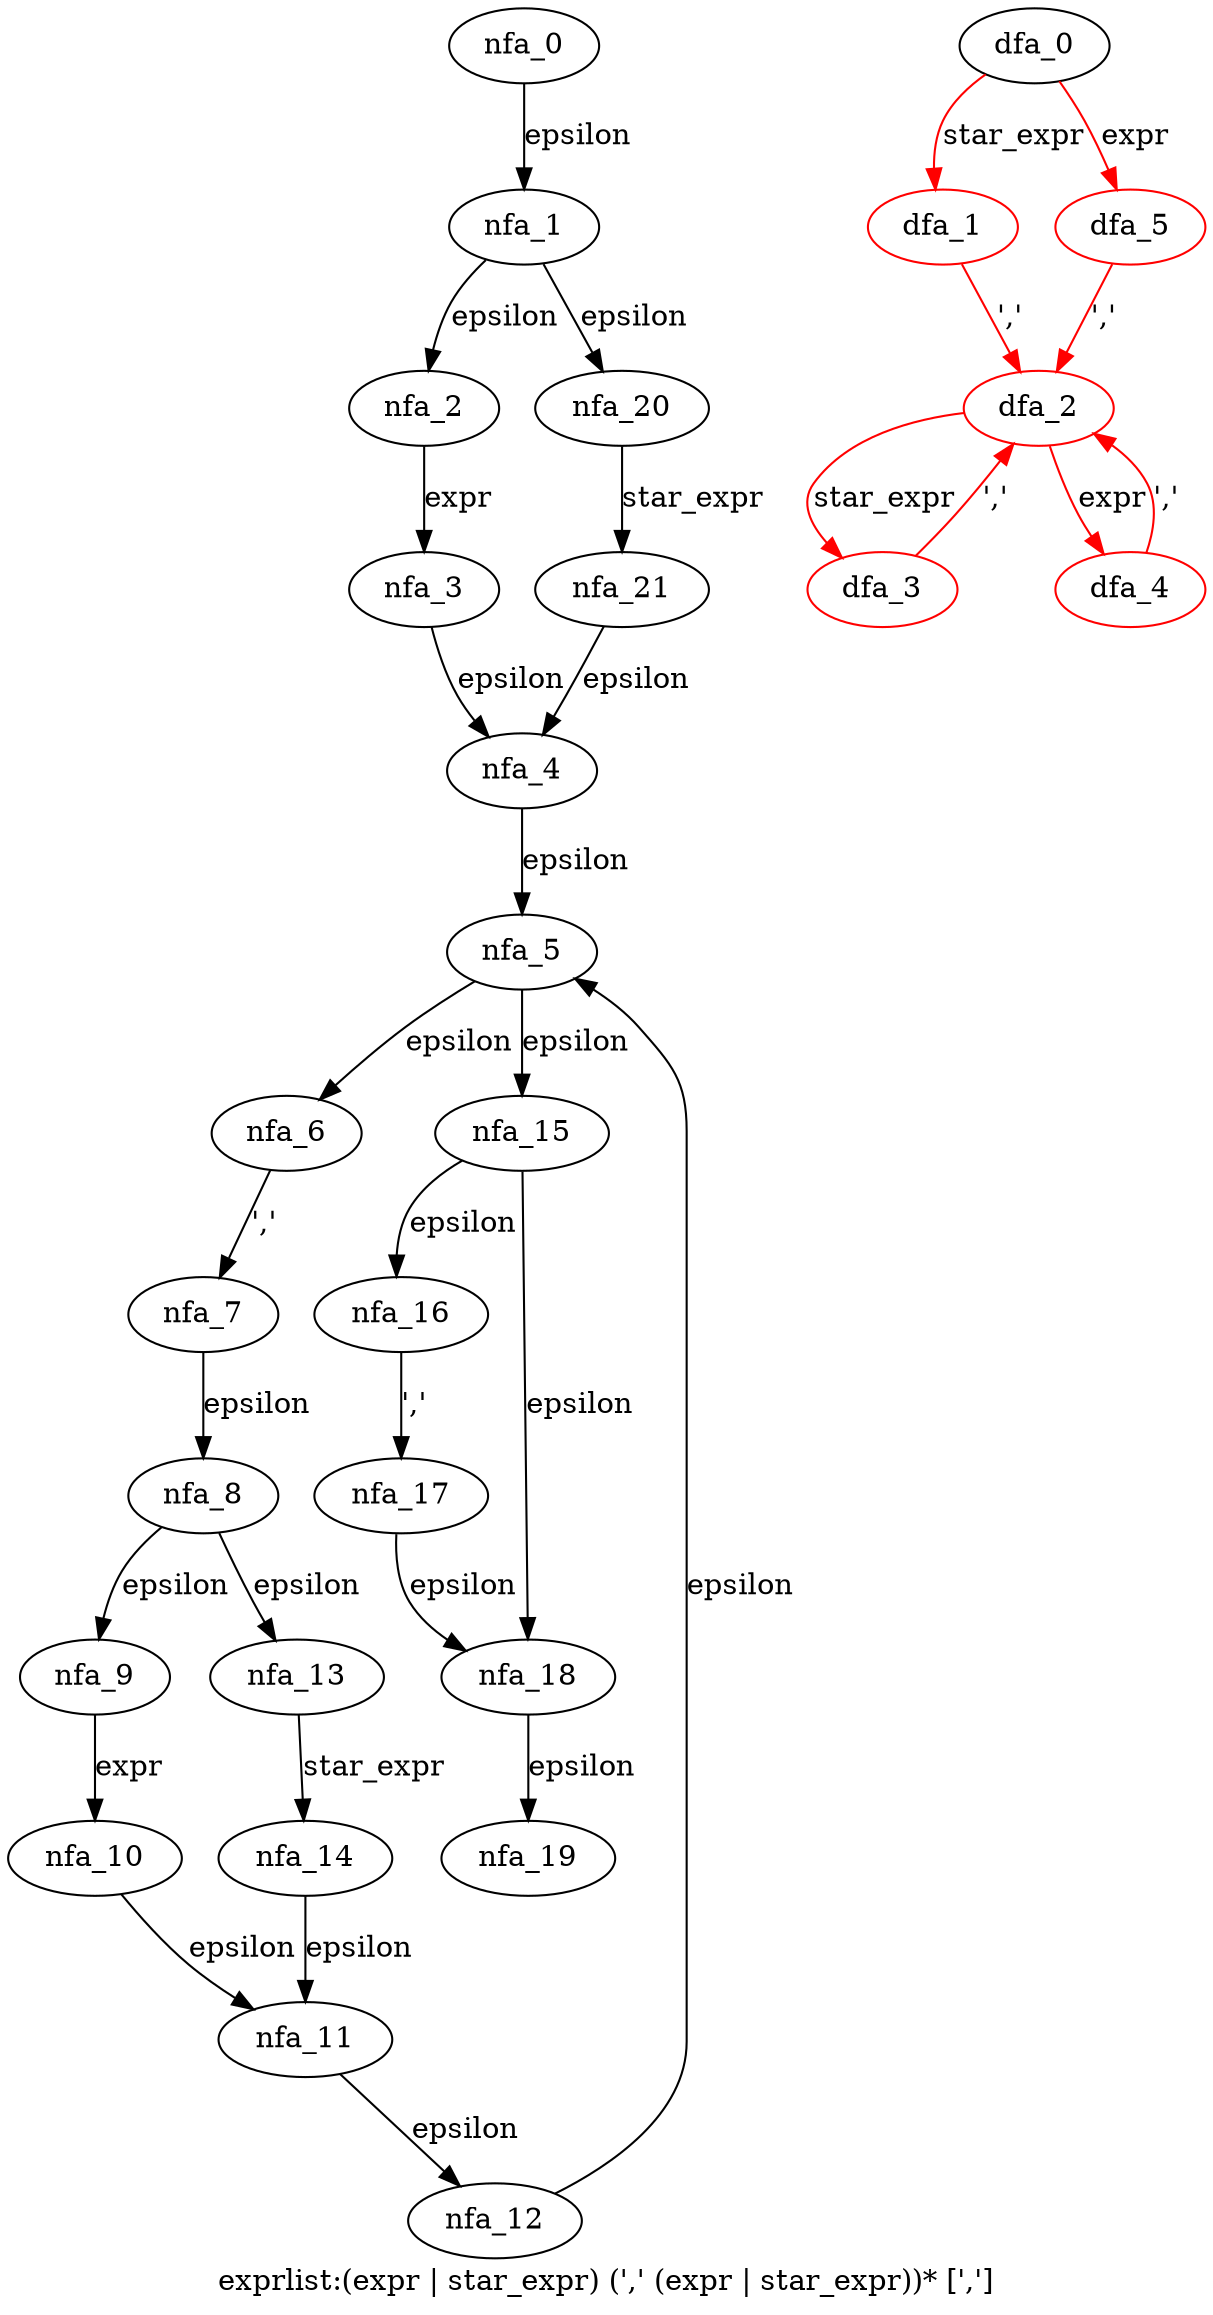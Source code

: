 digraph exprlist {
 graph[label="exprlist:(expr | star_expr) (',' (expr | star_expr))* [',']"]
 subgraph exprlist_nfa {
  nfa_0->nfa_1[label="epsilon"]
  nfa_1->nfa_2[label="epsilon"]
  nfa_2->nfa_3[label="expr"]
  nfa_3->nfa_4[label="epsilon"]
  nfa_4->nfa_5[label="epsilon"]
  nfa_5->nfa_6[label="epsilon"]
  nfa_6->nfa_7[label="','"]
  nfa_7->nfa_8[label="epsilon"]
  nfa_8->nfa_9[label="epsilon"]
  nfa_9->nfa_10[label="expr"]
  nfa_10->nfa_11[label="epsilon"]
  nfa_11->nfa_12[label="epsilon"]
  nfa_12->nfa_5[label="epsilon"]
  nfa_8->nfa_13[label="epsilon"]
  nfa_13->nfa_14[label="star_expr"]
  nfa_14->nfa_11[label="epsilon"]
  nfa_5->nfa_15[label="epsilon"]
  nfa_15->nfa_16[label="epsilon"]
  nfa_16->nfa_17[label="','"]
  nfa_17->nfa_18[label="epsilon"]
  nfa_18->nfa_19[label="epsilon"]
  nfa_15->nfa_18[label="epsilon"]
  nfa_1->nfa_20[label="epsilon"]
  nfa_20->nfa_21[label="star_expr"]
  nfa_21->nfa_4[label="epsilon"]
  }
 subgraph exprlist_dfa {
  dfa_0->dfa_1[label="star_expr",color=red]
  dfa_1->dfa_2[label="','",color=red]
  dfa_2->dfa_3[label="star_expr",color=red]
  dfa_3->dfa_2[label="','",color=red]
  dfa_2->dfa_4[label="expr",color=red]
  dfa_4->dfa_2[label="','",color=red]
  dfa_0->dfa_5[label="expr",color=red]
  dfa_5->dfa_2[label="','",color=red]
  dfa_1[color=red]
  dfa_2[color=red]
  dfa_3[color=red]
  dfa_4[color=red]
  dfa_5[color=red]
  }
}
